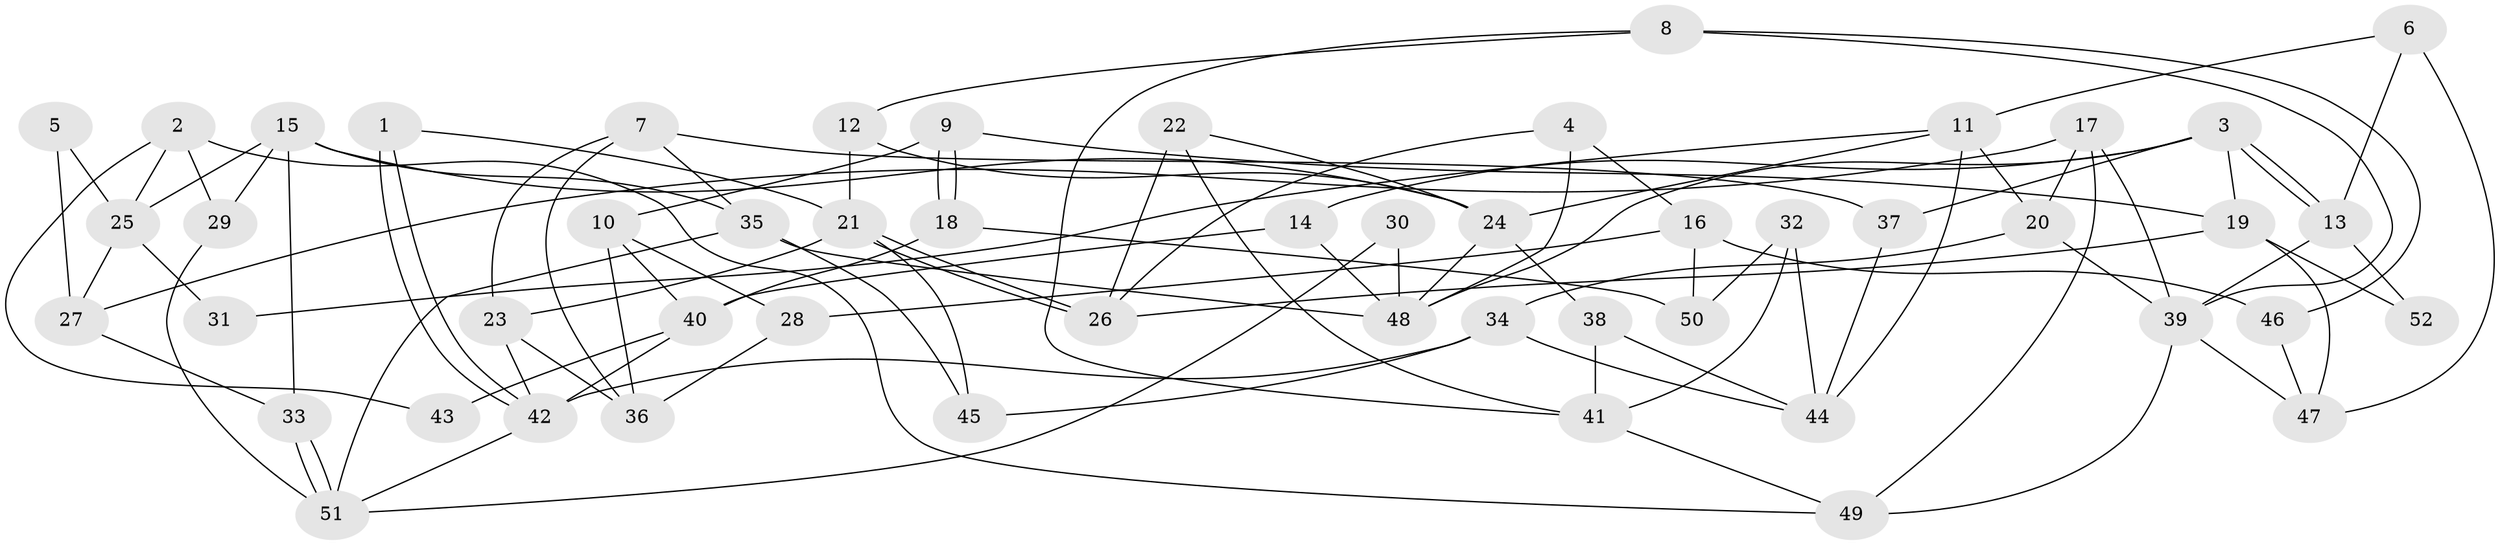 // Generated by graph-tools (version 1.1) at 2025/26/03/09/25 03:26:19]
// undirected, 52 vertices, 104 edges
graph export_dot {
graph [start="1"]
  node [color=gray90,style=filled];
  1;
  2;
  3;
  4;
  5;
  6;
  7;
  8;
  9;
  10;
  11;
  12;
  13;
  14;
  15;
  16;
  17;
  18;
  19;
  20;
  21;
  22;
  23;
  24;
  25;
  26;
  27;
  28;
  29;
  30;
  31;
  32;
  33;
  34;
  35;
  36;
  37;
  38;
  39;
  40;
  41;
  42;
  43;
  44;
  45;
  46;
  47;
  48;
  49;
  50;
  51;
  52;
  1 -- 21;
  1 -- 42;
  1 -- 42;
  2 -- 29;
  2 -- 25;
  2 -- 43;
  2 -- 49;
  3 -- 13;
  3 -- 13;
  3 -- 48;
  3 -- 14;
  3 -- 19;
  3 -- 37;
  4 -- 48;
  4 -- 26;
  4 -- 16;
  5 -- 25;
  5 -- 27;
  6 -- 47;
  6 -- 13;
  6 -- 11;
  7 -- 35;
  7 -- 23;
  7 -- 36;
  7 -- 37;
  8 -- 12;
  8 -- 41;
  8 -- 39;
  8 -- 46;
  9 -- 18;
  9 -- 18;
  9 -- 19;
  9 -- 10;
  10 -- 40;
  10 -- 28;
  10 -- 36;
  11 -- 44;
  11 -- 20;
  11 -- 24;
  11 -- 31;
  12 -- 24;
  12 -- 21;
  13 -- 39;
  13 -- 52;
  14 -- 48;
  14 -- 40;
  15 -- 24;
  15 -- 35;
  15 -- 25;
  15 -- 29;
  15 -- 33;
  16 -- 28;
  16 -- 46;
  16 -- 50;
  17 -- 20;
  17 -- 39;
  17 -- 27;
  17 -- 49;
  18 -- 40;
  18 -- 50;
  19 -- 47;
  19 -- 26;
  19 -- 52;
  20 -- 39;
  20 -- 34;
  21 -- 23;
  21 -- 26;
  21 -- 26;
  21 -- 45;
  22 -- 41;
  22 -- 26;
  22 -- 24;
  23 -- 36;
  23 -- 42;
  24 -- 38;
  24 -- 48;
  25 -- 27;
  25 -- 31;
  27 -- 33;
  28 -- 36;
  29 -- 51;
  30 -- 51;
  30 -- 48;
  32 -- 41;
  32 -- 50;
  32 -- 44;
  33 -- 51;
  33 -- 51;
  34 -- 44;
  34 -- 42;
  34 -- 45;
  35 -- 45;
  35 -- 51;
  35 -- 48;
  37 -- 44;
  38 -- 44;
  38 -- 41;
  39 -- 49;
  39 -- 47;
  40 -- 42;
  40 -- 43;
  41 -- 49;
  42 -- 51;
  46 -- 47;
}
